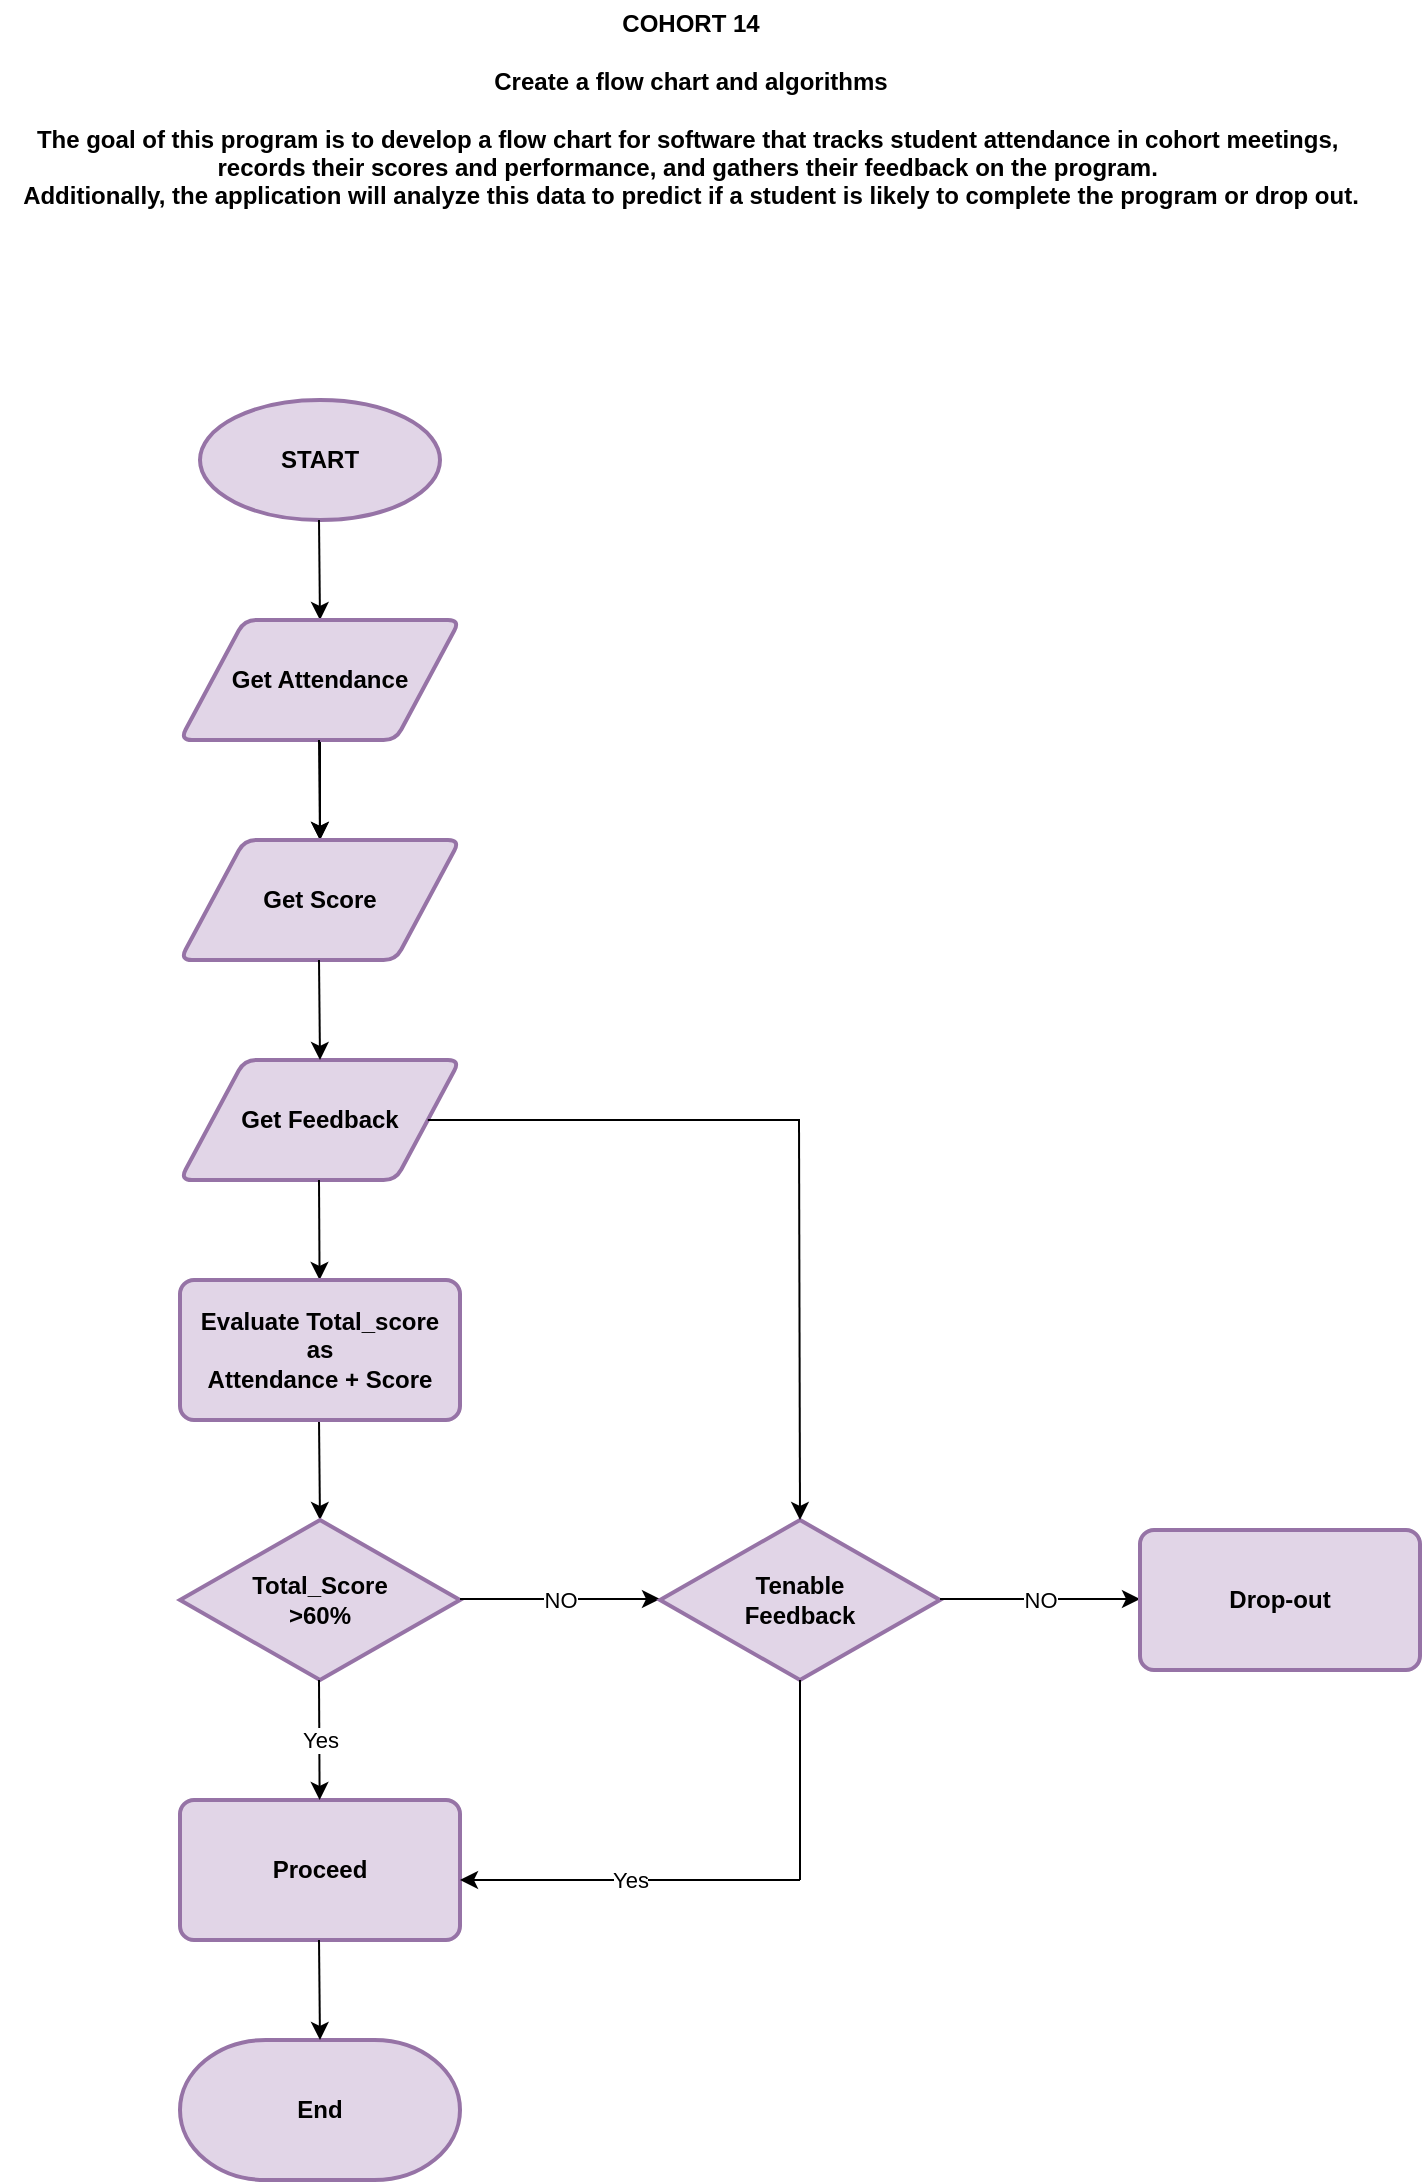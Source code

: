 <mxfile version="24.6.5" type="google">
  <diagram name="Page-1" id="nF36BwmnL3rn6525q2d4">
    <mxGraphModel dx="1042" dy="585" grid="1" gridSize="10" guides="1" tooltips="1" connect="1" arrows="1" fold="1" page="1" pageScale="1" pageWidth="850" pageHeight="1100" math="0" shadow="0">
      <root>
        <mxCell id="0" />
        <mxCell id="1" parent="0" />
        <mxCell id="hminh6sXlhF5MZS-ViPJ-2" value="START" style="strokeWidth=2;html=1;shape=mxgraph.flowchart.start_1;whiteSpace=wrap;fillColor=#e1d5e7;strokeColor=#9673a6;fontStyle=1" parent="1" vertex="1">
          <mxGeometry x="200" y="220" width="120" height="60" as="geometry" />
        </mxCell>
        <mxCell id="hminh6sXlhF5MZS-ViPJ-4" value="" style="endArrow=classic;html=1;rounded=0;" parent="1" edge="1">
          <mxGeometry width="50" height="50" relative="1" as="geometry">
            <mxPoint x="259.5" y="280" as="sourcePoint" />
            <mxPoint x="260" y="330" as="targetPoint" />
          </mxGeometry>
        </mxCell>
        <mxCell id="hminh6sXlhF5MZS-ViPJ-9" value="" style="edgeStyle=orthogonalEdgeStyle;rounded=0;orthogonalLoop=1;jettySize=auto;html=1;" parent="1" source="hminh6sXlhF5MZS-ViPJ-5" target="hminh6sXlhF5MZS-ViPJ-7" edge="1">
          <mxGeometry relative="1" as="geometry" />
        </mxCell>
        <mxCell id="hminh6sXlhF5MZS-ViPJ-5" value="&lt;b&gt;Get Attendance&lt;/b&gt;" style="shape=parallelogram;html=1;strokeWidth=2;perimeter=parallelogramPerimeter;whiteSpace=wrap;rounded=1;arcSize=12;size=0.23;fillColor=#e1d5e7;strokeColor=#9673a6;" parent="1" vertex="1">
          <mxGeometry x="190" y="330" width="140" height="60" as="geometry" />
        </mxCell>
        <mxCell id="hminh6sXlhF5MZS-ViPJ-6" value="" style="endArrow=classic;html=1;rounded=0;" parent="1" edge="1">
          <mxGeometry width="50" height="50" relative="1" as="geometry">
            <mxPoint x="259.5" y="390" as="sourcePoint" />
            <mxPoint x="260" y="440" as="targetPoint" />
          </mxGeometry>
        </mxCell>
        <mxCell id="hminh6sXlhF5MZS-ViPJ-7" value="&lt;b&gt;Get Score&lt;/b&gt;" style="shape=parallelogram;html=1;strokeWidth=2;perimeter=parallelogramPerimeter;whiteSpace=wrap;rounded=1;arcSize=12;size=0.23;fillColor=#e1d5e7;strokeColor=#9673a6;" parent="1" vertex="1">
          <mxGeometry x="190" y="440" width="140" height="60" as="geometry" />
        </mxCell>
        <mxCell id="hminh6sXlhF5MZS-ViPJ-8" value="&lt;b&gt;Get Feedback&lt;/b&gt;" style="shape=parallelogram;html=1;strokeWidth=2;perimeter=parallelogramPerimeter;whiteSpace=wrap;rounded=1;arcSize=12;size=0.23;fillColor=#e1d5e7;strokeColor=#9673a6;" parent="1" vertex="1">
          <mxGeometry x="190" y="550" width="140" height="60" as="geometry" />
        </mxCell>
        <mxCell id="hminh6sXlhF5MZS-ViPJ-10" value="" style="endArrow=classic;html=1;rounded=0;" parent="1" edge="1">
          <mxGeometry width="50" height="50" relative="1" as="geometry">
            <mxPoint x="259.5" y="500" as="sourcePoint" />
            <mxPoint x="260" y="550" as="targetPoint" />
          </mxGeometry>
        </mxCell>
        <mxCell id="hminh6sXlhF5MZS-ViPJ-11" value="" style="endArrow=classic;html=1;rounded=0;" parent="1" target="hminh6sXlhF5MZS-ViPJ-13" edge="1">
          <mxGeometry width="50" height="50" relative="1" as="geometry">
            <mxPoint x="259.5" y="610" as="sourcePoint" />
            <mxPoint x="260" y="660" as="targetPoint" />
          </mxGeometry>
        </mxCell>
        <mxCell id="hminh6sXlhF5MZS-ViPJ-12" value="" style="endArrow=classic;html=1;rounded=0;" parent="1" edge="1">
          <mxGeometry width="50" height="50" relative="1" as="geometry">
            <mxPoint x="259.5" y="730" as="sourcePoint" />
            <mxPoint x="260" y="780" as="targetPoint" />
          </mxGeometry>
        </mxCell>
        <mxCell id="hminh6sXlhF5MZS-ViPJ-13" value="Evaluate Total_score&lt;div&gt;as&lt;/div&gt;&lt;div&gt;Attendance + Score&lt;/div&gt;" style="rounded=1;whiteSpace=wrap;html=1;absoluteArcSize=1;arcSize=14;strokeWidth=2;fillColor=#e1d5e7;strokeColor=#9673a6;fontStyle=1" parent="1" vertex="1">
          <mxGeometry x="190" y="660" width="140" height="70" as="geometry" />
        </mxCell>
        <mxCell id="hminh6sXlhF5MZS-ViPJ-14" value="Total_Score&lt;div&gt;&amp;gt;60%&lt;/div&gt;" style="strokeWidth=2;html=1;shape=mxgraph.flowchart.decision;whiteSpace=wrap;fontStyle=1;fillColor=#e1d5e7;strokeColor=#9673a6;" parent="1" vertex="1">
          <mxGeometry x="190" y="780" width="140" height="80" as="geometry" />
        </mxCell>
        <mxCell id="hminh6sXlhF5MZS-ViPJ-23" value="" style="endArrow=classic;html=1;rounded=0;" parent="1" edge="1">
          <mxGeometry relative="1" as="geometry">
            <mxPoint x="330" y="819.5" as="sourcePoint" />
            <mxPoint x="430" y="819.5" as="targetPoint" />
          </mxGeometry>
        </mxCell>
        <mxCell id="hminh6sXlhF5MZS-ViPJ-24" value="NO" style="edgeLabel;resizable=0;html=1;;align=center;verticalAlign=middle;" parent="hminh6sXlhF5MZS-ViPJ-23" connectable="0" vertex="1">
          <mxGeometry relative="1" as="geometry" />
        </mxCell>
        <mxCell id="hminh6sXlhF5MZS-ViPJ-25" value="Tenable&lt;div&gt;Feedback&lt;/div&gt;" style="strokeWidth=2;html=1;shape=mxgraph.flowchart.decision;whiteSpace=wrap;fontStyle=1;fillColor=#e1d5e7;strokeColor=#9673a6;" parent="1" vertex="1">
          <mxGeometry x="430" y="780" width="140" height="80" as="geometry" />
        </mxCell>
        <mxCell id="hminh6sXlhF5MZS-ViPJ-26" value="" style="endArrow=classic;html=1;rounded=0;" parent="1" edge="1">
          <mxGeometry relative="1" as="geometry">
            <mxPoint x="570" y="819.5" as="sourcePoint" />
            <mxPoint x="670" y="819.5" as="targetPoint" />
          </mxGeometry>
        </mxCell>
        <mxCell id="hminh6sXlhF5MZS-ViPJ-27" value="NO" style="edgeLabel;resizable=0;html=1;;align=center;verticalAlign=middle;" parent="hminh6sXlhF5MZS-ViPJ-26" connectable="0" vertex="1">
          <mxGeometry relative="1" as="geometry" />
        </mxCell>
        <mxCell id="hminh6sXlhF5MZS-ViPJ-28" value="Drop-out" style="rounded=1;whiteSpace=wrap;html=1;absoluteArcSize=1;arcSize=14;strokeWidth=2;fillColor=#e1d5e7;strokeColor=#9673a6;fontStyle=1" parent="1" vertex="1">
          <mxGeometry x="670" y="785" width="140" height="70" as="geometry" />
        </mxCell>
        <mxCell id="hminh6sXlhF5MZS-ViPJ-29" value="Proceed" style="rounded=1;whiteSpace=wrap;html=1;absoluteArcSize=1;arcSize=14;strokeWidth=2;fillColor=#e1d5e7;strokeColor=#9673a6;fontStyle=1" parent="1" vertex="1">
          <mxGeometry x="190" y="920" width="140" height="70" as="geometry" />
        </mxCell>
        <mxCell id="hminh6sXlhF5MZS-ViPJ-32" value="" style="endArrow=classic;html=1;rounded=0;" parent="1" target="hminh6sXlhF5MZS-ViPJ-29" edge="1">
          <mxGeometry relative="1" as="geometry">
            <mxPoint x="259.5" y="860" as="sourcePoint" />
            <mxPoint x="260" y="910" as="targetPoint" />
          </mxGeometry>
        </mxCell>
        <mxCell id="hminh6sXlhF5MZS-ViPJ-33" value="Yes" style="edgeLabel;resizable=0;html=1;;align=center;verticalAlign=middle;" parent="hminh6sXlhF5MZS-ViPJ-32" connectable="0" vertex="1">
          <mxGeometry relative="1" as="geometry" />
        </mxCell>
        <mxCell id="hminh6sXlhF5MZS-ViPJ-34" value="&lt;b&gt;End&lt;/b&gt;" style="strokeWidth=2;html=1;shape=mxgraph.flowchart.terminator;whiteSpace=wrap;fillColor=#e1d5e7;strokeColor=#9673a6;" parent="1" vertex="1">
          <mxGeometry x="190" y="1040" width="140" height="70" as="geometry" />
        </mxCell>
        <mxCell id="hminh6sXlhF5MZS-ViPJ-35" value="" style="endArrow=classic;html=1;rounded=0;" parent="1" edge="1">
          <mxGeometry width="50" height="50" relative="1" as="geometry">
            <mxPoint x="259.5" y="990" as="sourcePoint" />
            <mxPoint x="260" y="1040" as="targetPoint" />
          </mxGeometry>
        </mxCell>
        <mxCell id="hminh6sXlhF5MZS-ViPJ-36" value="" style="endArrow=none;html=1;rounded=0;" parent="1" source="hminh6sXlhF5MZS-ViPJ-8" edge="1">
          <mxGeometry width="50" height="50" relative="1" as="geometry">
            <mxPoint x="390" y="605" as="sourcePoint" />
            <mxPoint x="500" y="580" as="targetPoint" />
          </mxGeometry>
        </mxCell>
        <mxCell id="hminh6sXlhF5MZS-ViPJ-37" value="" style="endArrow=classic;html=1;rounded=0;entryX=0.5;entryY=0;entryDx=0;entryDy=0;entryPerimeter=0;" parent="1" target="hminh6sXlhF5MZS-ViPJ-25" edge="1">
          <mxGeometry width="50" height="50" relative="1" as="geometry">
            <mxPoint x="499.5" y="580" as="sourcePoint" />
            <mxPoint x="499.5" y="650" as="targetPoint" />
          </mxGeometry>
        </mxCell>
        <mxCell id="hminh6sXlhF5MZS-ViPJ-38" value="" style="endArrow=classic;html=1;rounded=0;entryX=1;entryY=0.5;entryDx=0;entryDy=0;" parent="1" edge="1">
          <mxGeometry relative="1" as="geometry">
            <mxPoint x="500" y="960" as="sourcePoint" />
            <mxPoint x="330" y="960" as="targetPoint" />
          </mxGeometry>
        </mxCell>
        <mxCell id="hminh6sXlhF5MZS-ViPJ-39" value="Yes" style="edgeLabel;resizable=0;html=1;;align=center;verticalAlign=middle;" parent="hminh6sXlhF5MZS-ViPJ-38" connectable="0" vertex="1">
          <mxGeometry relative="1" as="geometry" />
        </mxCell>
        <mxCell id="hminh6sXlhF5MZS-ViPJ-40" value="" style="endArrow=none;html=1;rounded=0;" parent="1" edge="1">
          <mxGeometry width="50" height="50" relative="1" as="geometry">
            <mxPoint x="500" y="960" as="sourcePoint" />
            <mxPoint x="500" y="860" as="targetPoint" />
          </mxGeometry>
        </mxCell>
        <mxCell id="hminh6sXlhF5MZS-ViPJ-41" value="&lt;b&gt;COHORT 14&lt;/b&gt;&lt;div&gt;&lt;b&gt;&lt;br&gt;&lt;/b&gt;&lt;/div&gt;&lt;div&gt;&lt;b&gt;Create a flow chart and algorithms&lt;/b&gt;&lt;/div&gt;&lt;div&gt;&lt;b&gt;&lt;br&gt;&lt;/b&gt;&lt;/div&gt;&lt;div&gt;&lt;b&gt;The goal of this program is to develop a flow chart for software that tracks student attendance in cohort meetings,&amp;nbsp;&lt;/b&gt;&lt;/div&gt;&lt;div&gt;&lt;b&gt;records their scores and performance,&amp;nbsp;&lt;/b&gt;&lt;b style=&quot;background-color: initial;&quot;&gt;and gathers their feedback on the program.&amp;nbsp;&lt;/b&gt;&lt;/div&gt;&lt;div&gt;&lt;b style=&quot;background-color: initial;&quot;&gt;Additionally, the application will analyze this data to predict if a student is likely to complete the program or drop out.&lt;/b&gt;&lt;/div&gt;" style="text;html=1;align=center;verticalAlign=middle;resizable=0;points=[];autosize=1;strokeColor=none;fillColor=none;" parent="1" vertex="1">
          <mxGeometry x="100" y="20" width="690" height="110" as="geometry" />
        </mxCell>
      </root>
    </mxGraphModel>
  </diagram>
</mxfile>
